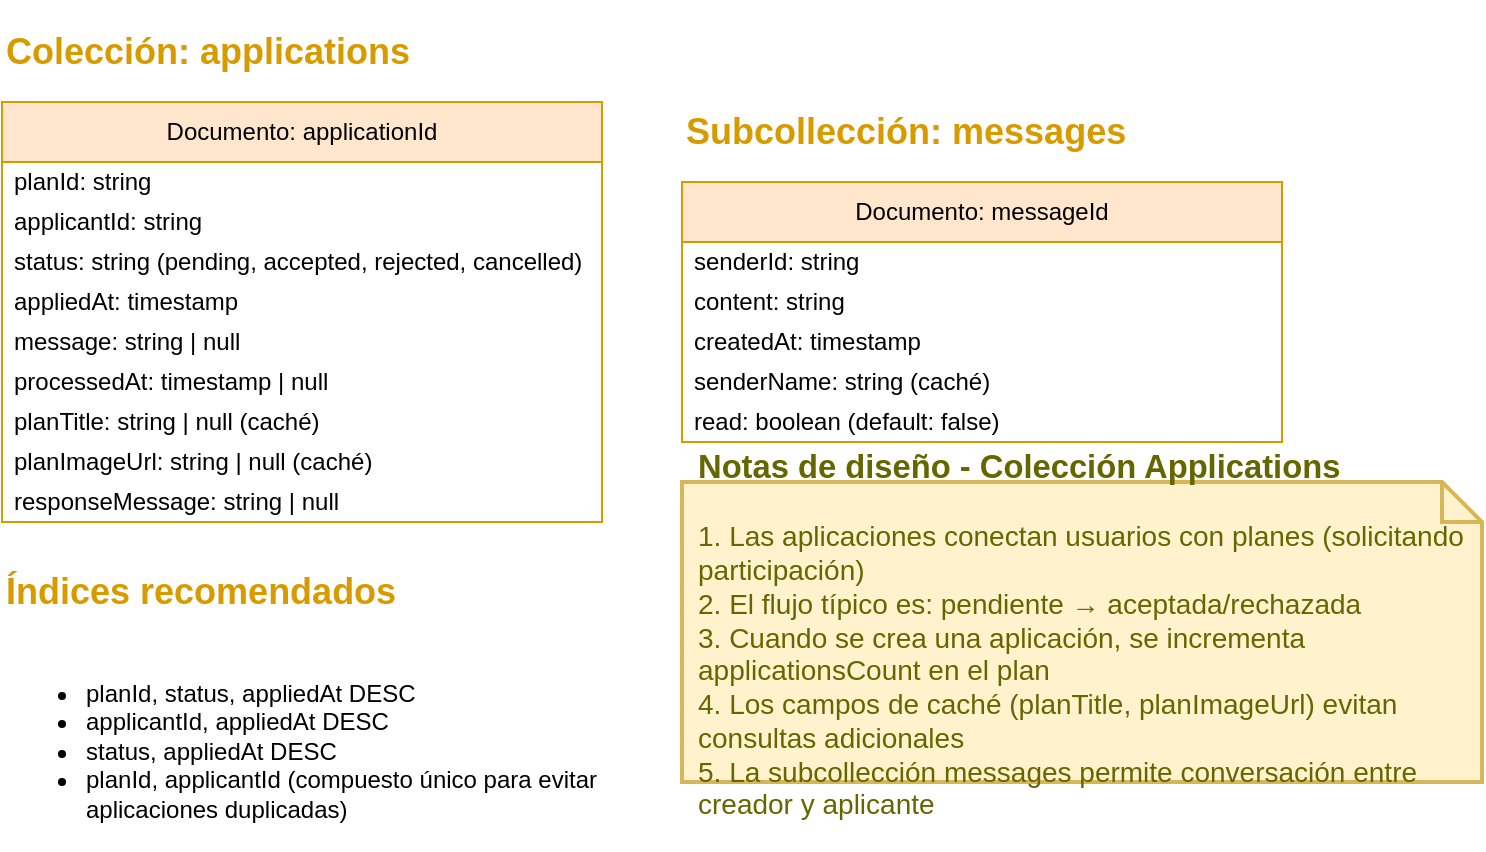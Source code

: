 <mxfile version="20.6.0">
  <diagram id="C5RBs43oDa-KdzZeNtuy" name="Firebase Applications">
    <mxGraphModel dx="1422" dy="762" grid="1" gridSize="10" guides="1" tooltips="1" connect="1" arrows="1" fold="1" page="1" pageScale="1" pageWidth="827" pageHeight="1169" math="0" shadow="0">
      <root>
        <mxCell id="WIyWlLk6GJQsqaUBKTNV-0" />
        <mxCell id="WIyWlLk6GJQsqaUBKTNV-1" parent="WIyWlLk6GJQsqaUBKTNV-0" />

        <!-- APPLICATIONS COLLECTION -->
        <mxCell id="applications-title" value="&lt;h2&gt;Colección: applications&lt;/h2&gt;" style="text;html=1;strokeColor=none;fillColor=none;align=left;verticalAlign=middle;whiteSpace=wrap;rounded=0;fontColor=#D79B00;" vertex="1" parent="WIyWlLk6GJQsqaUBKTNV-1">
          <mxGeometry x="40" y="40" width="250" height="30" as="geometry" />
        </mxCell>

        <mxCell id="applications-document" value="Documento: applicationId" style="swimlane;fontStyle=0;childLayout=stackLayout;horizontal=1;startSize=30;horizontalStack=0;resizeParent=1;resizeParentMax=0;resizeLast=0;collapsible=1;marginBottom=0;whiteSpace=wrap;html=1;fillColor=#ffe6cc;strokeColor=#d79b00;" vertex="1" parent="WIyWlLk6GJQsqaUBKTNV-1">
          <mxGeometry x="40" y="80" width="300" height="210" as="geometry" />
        </mxCell>
        <mxCell id="applications-planId" value="planId: string" style="text;strokeColor=none;fillColor=none;align=left;verticalAlign=middle;spacingLeft=4;spacingRight=4;overflow=hidden;points=[[0,0.5],[1,0.5]];portConstraint=eastwest;rotatable=0;whiteSpace=wrap;html=1;" vertex="1" parent="applications-document">
          <mxGeometry y="30" width="300" height="20" as="geometry" />
        </mxCell>
        <mxCell id="applications-applicantId" value="applicantId: string" style="text;strokeColor=none;fillColor=none;align=left;verticalAlign=middle;spacingLeft=4;spacingRight=4;overflow=hidden;points=[[0,0.5],[1,0.5]];portConstraint=eastwest;rotatable=0;whiteSpace=wrap;html=1;" vertex="1" parent="applications-document">
          <mxGeometry y="50" width="300" height="20" as="geometry" />
        </mxCell>
        <mxCell id="applications-status" value="status: string (pending, accepted, rejected, cancelled)" style="text;strokeColor=none;fillColor=none;align=left;verticalAlign=middle;spacingLeft=4;spacingRight=4;overflow=hidden;points=[[0,0.5],[1,0.5]];portConstraint=eastwest;rotatable=0;whiteSpace=wrap;html=1;" vertex="1" parent="applications-document">
          <mxGeometry y="70" width="300" height="20" as="geometry" />
        </mxCell>
        <mxCell id="applications-appliedAt" value="appliedAt: timestamp" style="text;strokeColor=none;fillColor=none;align=left;verticalAlign=middle;spacingLeft=4;spacingRight=4;overflow=hidden;points=[[0,0.5],[1,0.5]];portConstraint=eastwest;rotatable=0;whiteSpace=wrap;html=1;" vertex="1" parent="applications-document">
          <mxGeometry y="90" width="300" height="20" as="geometry" />
        </mxCell>
        <mxCell id="applications-message" value="message: string | null" style="text;strokeColor=none;fillColor=none;align=left;verticalAlign=middle;spacingLeft=4;spacingRight=4;overflow=hidden;points=[[0,0.5],[1,0.5]];portConstraint=eastwest;rotatable=0;whiteSpace=wrap;html=1;" vertex="1" parent="applications-document">
          <mxGeometry y="110" width="300" height="20" as="geometry" />
        </mxCell>
        <mxCell id="applications-processedAt" value="processedAt: timestamp | null" style="text;strokeColor=none;fillColor=none;align=left;verticalAlign=middle;spacingLeft=4;spacingRight=4;overflow=hidden;points=[[0,0.5],[1,0.5]];portConstraint=eastwest;rotatable=0;whiteSpace=wrap;html=1;" vertex="1" parent="applications-document">
          <mxGeometry y="130" width="300" height="20" as="geometry" />
        </mxCell>
        <mxCell id="applications-planTitle" value="planTitle: string | null (caché)" style="text;strokeColor=none;fillColor=none;align=left;verticalAlign=middle;spacingLeft=4;spacingRight=4;overflow=hidden;points=[[0,0.5],[1,0.5]];portConstraint=eastwest;rotatable=0;whiteSpace=wrap;html=1;" vertex="1" parent="applications-document">
          <mxGeometry y="150" width="300" height="20" as="geometry" />
        </mxCell>
        <mxCell id="applications-planImageUrl" value="planImageUrl: string | null (caché)" style="text;strokeColor=none;fillColor=none;align=left;verticalAlign=middle;spacingLeft=4;spacingRight=4;overflow=hidden;points=[[0,0.5],[1,0.5]];portConstraint=eastwest;rotatable=0;whiteSpace=wrap;html=1;" vertex="1" parent="applications-document">
          <mxGeometry y="170" width="300" height="20" as="geometry" />
        </mxCell>
        <mxCell id="applications-responseMessage" value="responseMessage: string | null" style="text;strokeColor=none;fillColor=none;align=left;verticalAlign=middle;spacingLeft=4;spacingRight=4;overflow=hidden;points=[[0,0.5],[1,0.5]];portConstraint=eastwest;rotatable=0;whiteSpace=wrap;html=1;" vertex="1" parent="applications-document">
          <mxGeometry y="190" width="300" height="20" as="geometry" />
        </mxCell>

        <!-- APPLICATION MESSAGES SUBCOLLECTION -->
        <mxCell id="application-messages-title" value="&lt;h2&gt;Subcollección: messages&lt;/h2&gt;" style="text;html=1;strokeColor=none;fillColor=none;align=left;verticalAlign=middle;whiteSpace=wrap;rounded=0;fontColor=#D79B00;" vertex="1" parent="WIyWlLk6GJQsqaUBKTNV-1">
          <mxGeometry x="380" y="80" width="250" height="30" as="geometry" />
        </mxCell>

        <mxCell id="application-messages-document" value="Documento: messageId" style="swimlane;fontStyle=0;childLayout=stackLayout;horizontal=1;startSize=30;horizontalStack=0;resizeParent=1;resizeParentMax=0;resizeLast=0;collapsible=1;marginBottom=0;whiteSpace=wrap;html=1;fillColor=#ffe6cc;strokeColor=#d79b00;" vertex="1" parent="WIyWlLk6GJQsqaUBKTNV-1">
          <mxGeometry x="380" y="120" width="300" height="130" as="geometry" />
        </mxCell>
        <mxCell id="application-messages-senderId" value="senderId: string" style="text;strokeColor=none;fillColor=none;align=left;verticalAlign=middle;spacingLeft=4;spacingRight=4;overflow=hidden;points=[[0,0.5],[1,0.5]];portConstraint=eastwest;rotatable=0;whiteSpace=wrap;html=1;" vertex="1" parent="application-messages-document">
          <mxGeometry y="30" width="300" height="20" as="geometry" />
        </mxCell>
        <mxCell id="application-messages-content" value="content: string" style="text;strokeColor=none;fillColor=none;align=left;verticalAlign=middle;spacingLeft=4;spacingRight=4;overflow=hidden;points=[[0,0.5],[1,0.5]];portConstraint=eastwest;rotatable=0;whiteSpace=wrap;html=1;" vertex="1" parent="application-messages-document">
          <mxGeometry y="50" width="300" height="20" as="geometry" />
        </mxCell>
        <mxCell id="application-messages-createdAt" value="createdAt: timestamp" style="text;strokeColor=none;fillColor=none;align=left;verticalAlign=middle;spacingLeft=4;spacingRight=4;overflow=hidden;points=[[0,0.5],[1,0.5]];portConstraint=eastwest;rotatable=0;whiteSpace=wrap;html=1;" vertex="1" parent="application-messages-document">
          <mxGeometry y="70" width="300" height="20" as="geometry" />
        </mxCell>
        <mxCell id="application-messages-senderName" value="senderName: string (caché)" style="text;strokeColor=none;fillColor=none;align=left;verticalAlign=middle;spacingLeft=4;spacingRight=4;overflow=hidden;points=[[0,0.5],[1,0.5]];portConstraint=eastwest;rotatable=0;whiteSpace=wrap;html=1;" vertex="1" parent="application-messages-document">
          <mxGeometry y="90" width="300" height="20" as="geometry" />
        </mxCell>
        <mxCell id="application-messages-read" value="read: boolean (default: false)" style="text;strokeColor=none;fillColor=none;align=left;verticalAlign=middle;spacingLeft=4;spacingRight=4;overflow=hidden;points=[[0,0.5],[1,0.5]];portConstraint=eastwest;rotatable=0;whiteSpace=wrap;html=1;" vertex="1" parent="application-messages-document">
          <mxGeometry y="110" width="300" height="20" as="geometry" />
        </mxCell>

        <!-- DESIGN NOTES -->
        <mxCell id="design-notes" value="&lt;h3&gt;Notas de diseño - Colección Applications&lt;/h3&gt;&lt;p&gt;1. Las aplicaciones conectan usuarios con planes (solicitando participación)&lt;br&gt;2. El flujo típico es: pendiente → aceptada/rechazada&lt;br&gt;3. Cuando se crea una aplicación, se incrementa applicationsCount en el plan&lt;br&gt;4. Los campos de caché (planTitle, planImageUrl) evitan consultas adicionales&lt;br&gt;5. La subcollección messages permite conversación entre creador y aplicante&lt;/p&gt;" style="shape=note;strokeWidth=2;fontSize=14;size=20;whiteSpace=wrap;html=1;fillColor=#fff2cc;strokeColor=#d6b656;fontColor=#666600;align=left;spacing=8;" vertex="1" parent="WIyWlLk6GJQsqaUBKTNV-1">
          <mxGeometry x="380" y="270" width="400" height="150" as="geometry" />
        </mxCell>

        <!-- INDEXES -->
        <mxCell id="indexes-title" value="&lt;h2&gt;Índices recomendados&lt;/h2&gt;" style="text;html=1;strokeColor=none;fillColor=none;align=left;verticalAlign=middle;whiteSpace=wrap;rounded=0;fontColor=#D79B00;" vertex="1" parent="WIyWlLk6GJQsqaUBKTNV-1">
          <mxGeometry x="40" y="310" width="250" height="30" as="geometry" />
        </mxCell>

        <mxCell id="indexes-list" value="&lt;ul&gt;&lt;li&gt;planId, status, appliedAt DESC&lt;/li&gt;&lt;li&gt;applicantId, appliedAt DESC&lt;/li&gt;&lt;li&gt;status, appliedAt DESC&lt;/li&gt;&lt;li&gt;planId, applicantId (compuesto único para evitar aplicaciones duplicadas)&lt;/li&gt;&lt;/ul&gt;" style="text;html=1;strokeColor=none;fillColor=none;align=left;verticalAlign=top;whiteSpace=wrap;rounded=0;" vertex="1" parent="WIyWlLk6GJQsqaUBKTNV-1">
          <mxGeometry x="40" y="350" width="300" height="100" as="geometry" />
        </mxCell>
      </root>
    </mxGraphModel>
  </diagram>
</mxfile>
